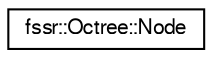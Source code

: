 digraph "Graphical Class Hierarchy"
{
  edge [fontname="FreeSans",fontsize="10",labelfontname="FreeSans",labelfontsize="10"];
  node [fontname="FreeSans",fontsize="10",shape=record];
  rankdir="LR";
  Node0 [label="fssr::Octree::Node",height=0.2,width=0.4,color="black", fillcolor="white", style="filled",URL="$structfssr_1_1_octree_1_1_node.html",tooltip="Simple recursive octree node that stores samples in a vector. "];
}
